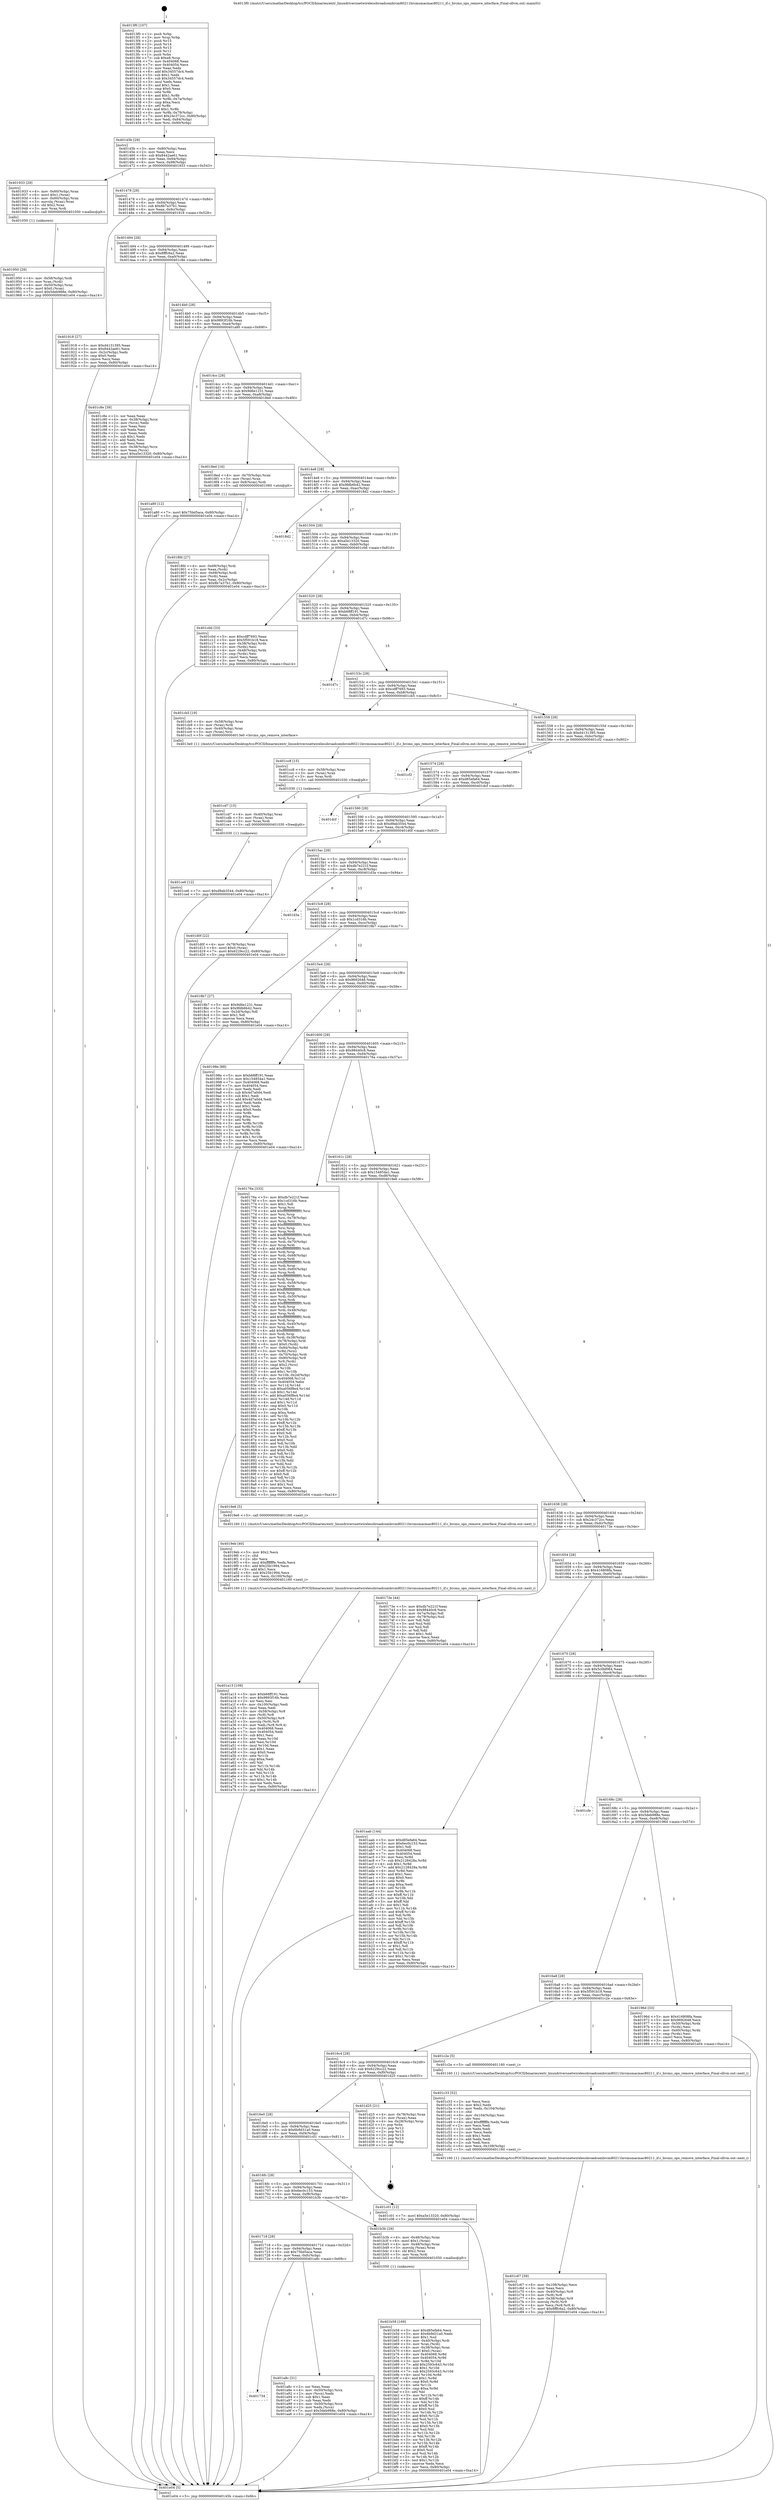 digraph "0x4013f0" {
  label = "0x4013f0 (/mnt/c/Users/mathe/Desktop/tcc/POCII/binaries/extr_linuxdriversnetwirelessbroadcombrcm80211brcmsmacmac80211_if.c_brcms_ops_remove_interface_Final-ollvm.out::main(0))"
  labelloc = "t"
  node[shape=record]

  Entry [label="",width=0.3,height=0.3,shape=circle,fillcolor=black,style=filled]
  "0x40145b" [label="{
     0x40145b [29]\l
     | [instrs]\l
     &nbsp;&nbsp;0x40145b \<+3\>: mov -0x80(%rbp),%eax\l
     &nbsp;&nbsp;0x40145e \<+2\>: mov %eax,%ecx\l
     &nbsp;&nbsp;0x401460 \<+6\>: sub $0x8442ae61,%ecx\l
     &nbsp;&nbsp;0x401466 \<+6\>: mov %eax,-0x94(%rbp)\l
     &nbsp;&nbsp;0x40146c \<+6\>: mov %ecx,-0x98(%rbp)\l
     &nbsp;&nbsp;0x401472 \<+6\>: je 0000000000401933 \<main+0x543\>\l
  }"]
  "0x401933" [label="{
     0x401933 [29]\l
     | [instrs]\l
     &nbsp;&nbsp;0x401933 \<+4\>: mov -0x60(%rbp),%rax\l
     &nbsp;&nbsp;0x401937 \<+6\>: movl $0x1,(%rax)\l
     &nbsp;&nbsp;0x40193d \<+4\>: mov -0x60(%rbp),%rax\l
     &nbsp;&nbsp;0x401941 \<+3\>: movslq (%rax),%rax\l
     &nbsp;&nbsp;0x401944 \<+4\>: shl $0x2,%rax\l
     &nbsp;&nbsp;0x401948 \<+3\>: mov %rax,%rdi\l
     &nbsp;&nbsp;0x40194b \<+5\>: call 0000000000401050 \<malloc@plt\>\l
     | [calls]\l
     &nbsp;&nbsp;0x401050 \{1\} (unknown)\l
  }"]
  "0x401478" [label="{
     0x401478 [28]\l
     | [instrs]\l
     &nbsp;&nbsp;0x401478 \<+5\>: jmp 000000000040147d \<main+0x8d\>\l
     &nbsp;&nbsp;0x40147d \<+6\>: mov -0x94(%rbp),%eax\l
     &nbsp;&nbsp;0x401483 \<+5\>: sub $0x8b7a37b1,%eax\l
     &nbsp;&nbsp;0x401488 \<+6\>: mov %eax,-0x9c(%rbp)\l
     &nbsp;&nbsp;0x40148e \<+6\>: je 0000000000401918 \<main+0x528\>\l
  }"]
  Exit [label="",width=0.3,height=0.3,shape=circle,fillcolor=black,style=filled,peripheries=2]
  "0x401918" [label="{
     0x401918 [27]\l
     | [instrs]\l
     &nbsp;&nbsp;0x401918 \<+5\>: mov $0xd4131395,%eax\l
     &nbsp;&nbsp;0x40191d \<+5\>: mov $0x8442ae61,%ecx\l
     &nbsp;&nbsp;0x401922 \<+3\>: mov -0x2c(%rbp),%edx\l
     &nbsp;&nbsp;0x401925 \<+3\>: cmp $0x0,%edx\l
     &nbsp;&nbsp;0x401928 \<+3\>: cmove %ecx,%eax\l
     &nbsp;&nbsp;0x40192b \<+3\>: mov %eax,-0x80(%rbp)\l
     &nbsp;&nbsp;0x40192e \<+5\>: jmp 0000000000401e04 \<main+0xa14\>\l
  }"]
  "0x401494" [label="{
     0x401494 [28]\l
     | [instrs]\l
     &nbsp;&nbsp;0x401494 \<+5\>: jmp 0000000000401499 \<main+0xa9\>\l
     &nbsp;&nbsp;0x401499 \<+6\>: mov -0x94(%rbp),%eax\l
     &nbsp;&nbsp;0x40149f \<+5\>: sub $0x8fffc6a2,%eax\l
     &nbsp;&nbsp;0x4014a4 \<+6\>: mov %eax,-0xa0(%rbp)\l
     &nbsp;&nbsp;0x4014aa \<+6\>: je 0000000000401c8e \<main+0x89e\>\l
  }"]
  "0x401ce6" [label="{
     0x401ce6 [12]\l
     | [instrs]\l
     &nbsp;&nbsp;0x401ce6 \<+7\>: movl $0xd9ab3544,-0x80(%rbp)\l
     &nbsp;&nbsp;0x401ced \<+5\>: jmp 0000000000401e04 \<main+0xa14\>\l
  }"]
  "0x401c8e" [label="{
     0x401c8e [39]\l
     | [instrs]\l
     &nbsp;&nbsp;0x401c8e \<+2\>: xor %eax,%eax\l
     &nbsp;&nbsp;0x401c90 \<+4\>: mov -0x38(%rbp),%rcx\l
     &nbsp;&nbsp;0x401c94 \<+2\>: mov (%rcx),%edx\l
     &nbsp;&nbsp;0x401c96 \<+2\>: mov %eax,%esi\l
     &nbsp;&nbsp;0x401c98 \<+2\>: sub %edx,%esi\l
     &nbsp;&nbsp;0x401c9a \<+2\>: mov %eax,%edx\l
     &nbsp;&nbsp;0x401c9c \<+3\>: sub $0x1,%edx\l
     &nbsp;&nbsp;0x401c9f \<+2\>: add %edx,%esi\l
     &nbsp;&nbsp;0x401ca1 \<+2\>: sub %esi,%eax\l
     &nbsp;&nbsp;0x401ca3 \<+4\>: mov -0x38(%rbp),%rcx\l
     &nbsp;&nbsp;0x401ca7 \<+2\>: mov %eax,(%rcx)\l
     &nbsp;&nbsp;0x401ca9 \<+7\>: movl $0xa5e13320,-0x80(%rbp)\l
     &nbsp;&nbsp;0x401cb0 \<+5\>: jmp 0000000000401e04 \<main+0xa14\>\l
  }"]
  "0x4014b0" [label="{
     0x4014b0 [28]\l
     | [instrs]\l
     &nbsp;&nbsp;0x4014b0 \<+5\>: jmp 00000000004014b5 \<main+0xc5\>\l
     &nbsp;&nbsp;0x4014b5 \<+6\>: mov -0x94(%rbp),%eax\l
     &nbsp;&nbsp;0x4014bb \<+5\>: sub $0x9893f16b,%eax\l
     &nbsp;&nbsp;0x4014c0 \<+6\>: mov %eax,-0xa4(%rbp)\l
     &nbsp;&nbsp;0x4014c6 \<+6\>: je 0000000000401a80 \<main+0x690\>\l
  }"]
  "0x401cd7" [label="{
     0x401cd7 [15]\l
     | [instrs]\l
     &nbsp;&nbsp;0x401cd7 \<+4\>: mov -0x40(%rbp),%rax\l
     &nbsp;&nbsp;0x401cdb \<+3\>: mov (%rax),%rax\l
     &nbsp;&nbsp;0x401cde \<+3\>: mov %rax,%rdi\l
     &nbsp;&nbsp;0x401ce1 \<+5\>: call 0000000000401030 \<free@plt\>\l
     | [calls]\l
     &nbsp;&nbsp;0x401030 \{1\} (unknown)\l
  }"]
  "0x401a80" [label="{
     0x401a80 [12]\l
     | [instrs]\l
     &nbsp;&nbsp;0x401a80 \<+7\>: movl $0x75bd5aca,-0x80(%rbp)\l
     &nbsp;&nbsp;0x401a87 \<+5\>: jmp 0000000000401e04 \<main+0xa14\>\l
  }"]
  "0x4014cc" [label="{
     0x4014cc [28]\l
     | [instrs]\l
     &nbsp;&nbsp;0x4014cc \<+5\>: jmp 00000000004014d1 \<main+0xe1\>\l
     &nbsp;&nbsp;0x4014d1 \<+6\>: mov -0x94(%rbp),%eax\l
     &nbsp;&nbsp;0x4014d7 \<+5\>: sub $0x9d6e1231,%eax\l
     &nbsp;&nbsp;0x4014dc \<+6\>: mov %eax,-0xa8(%rbp)\l
     &nbsp;&nbsp;0x4014e2 \<+6\>: je 00000000004018ed \<main+0x4fd\>\l
  }"]
  "0x401cc8" [label="{
     0x401cc8 [15]\l
     | [instrs]\l
     &nbsp;&nbsp;0x401cc8 \<+4\>: mov -0x58(%rbp),%rax\l
     &nbsp;&nbsp;0x401ccc \<+3\>: mov (%rax),%rax\l
     &nbsp;&nbsp;0x401ccf \<+3\>: mov %rax,%rdi\l
     &nbsp;&nbsp;0x401cd2 \<+5\>: call 0000000000401030 \<free@plt\>\l
     | [calls]\l
     &nbsp;&nbsp;0x401030 \{1\} (unknown)\l
  }"]
  "0x4018ed" [label="{
     0x4018ed [16]\l
     | [instrs]\l
     &nbsp;&nbsp;0x4018ed \<+4\>: mov -0x70(%rbp),%rax\l
     &nbsp;&nbsp;0x4018f1 \<+3\>: mov (%rax),%rax\l
     &nbsp;&nbsp;0x4018f4 \<+4\>: mov 0x8(%rax),%rdi\l
     &nbsp;&nbsp;0x4018f8 \<+5\>: call 0000000000401060 \<atoi@plt\>\l
     | [calls]\l
     &nbsp;&nbsp;0x401060 \{1\} (unknown)\l
  }"]
  "0x4014e8" [label="{
     0x4014e8 [28]\l
     | [instrs]\l
     &nbsp;&nbsp;0x4014e8 \<+5\>: jmp 00000000004014ed \<main+0xfd\>\l
     &nbsp;&nbsp;0x4014ed \<+6\>: mov -0x94(%rbp),%eax\l
     &nbsp;&nbsp;0x4014f3 \<+5\>: sub $0x9fdb6b42,%eax\l
     &nbsp;&nbsp;0x4014f8 \<+6\>: mov %eax,-0xac(%rbp)\l
     &nbsp;&nbsp;0x4014fe \<+6\>: je 00000000004018d2 \<main+0x4e2\>\l
  }"]
  "0x401c67" [label="{
     0x401c67 [39]\l
     | [instrs]\l
     &nbsp;&nbsp;0x401c67 \<+6\>: mov -0x108(%rbp),%ecx\l
     &nbsp;&nbsp;0x401c6d \<+3\>: imul %eax,%ecx\l
     &nbsp;&nbsp;0x401c70 \<+4\>: mov -0x40(%rbp),%r8\l
     &nbsp;&nbsp;0x401c74 \<+3\>: mov (%r8),%r8\l
     &nbsp;&nbsp;0x401c77 \<+4\>: mov -0x38(%rbp),%r9\l
     &nbsp;&nbsp;0x401c7b \<+3\>: movslq (%r9),%r9\l
     &nbsp;&nbsp;0x401c7e \<+4\>: mov %ecx,(%r8,%r9,4)\l
     &nbsp;&nbsp;0x401c82 \<+7\>: movl $0x8fffc6a2,-0x80(%rbp)\l
     &nbsp;&nbsp;0x401c89 \<+5\>: jmp 0000000000401e04 \<main+0xa14\>\l
  }"]
  "0x4018d2" [label="{
     0x4018d2\l
  }", style=dashed]
  "0x401504" [label="{
     0x401504 [28]\l
     | [instrs]\l
     &nbsp;&nbsp;0x401504 \<+5\>: jmp 0000000000401509 \<main+0x119\>\l
     &nbsp;&nbsp;0x401509 \<+6\>: mov -0x94(%rbp),%eax\l
     &nbsp;&nbsp;0x40150f \<+5\>: sub $0xa5e13320,%eax\l
     &nbsp;&nbsp;0x401514 \<+6\>: mov %eax,-0xb0(%rbp)\l
     &nbsp;&nbsp;0x40151a \<+6\>: je 0000000000401c0d \<main+0x81d\>\l
  }"]
  "0x401c33" [label="{
     0x401c33 [52]\l
     | [instrs]\l
     &nbsp;&nbsp;0x401c33 \<+2\>: xor %ecx,%ecx\l
     &nbsp;&nbsp;0x401c35 \<+5\>: mov $0x2,%edx\l
     &nbsp;&nbsp;0x401c3a \<+6\>: mov %edx,-0x104(%rbp)\l
     &nbsp;&nbsp;0x401c40 \<+1\>: cltd\l
     &nbsp;&nbsp;0x401c41 \<+6\>: mov -0x104(%rbp),%esi\l
     &nbsp;&nbsp;0x401c47 \<+2\>: idiv %esi\l
     &nbsp;&nbsp;0x401c49 \<+6\>: imul $0xfffffffe,%edx,%edx\l
     &nbsp;&nbsp;0x401c4f \<+2\>: mov %ecx,%edi\l
     &nbsp;&nbsp;0x401c51 \<+2\>: sub %edx,%edi\l
     &nbsp;&nbsp;0x401c53 \<+2\>: mov %ecx,%edx\l
     &nbsp;&nbsp;0x401c55 \<+3\>: sub $0x1,%edx\l
     &nbsp;&nbsp;0x401c58 \<+2\>: add %edx,%edi\l
     &nbsp;&nbsp;0x401c5a \<+2\>: sub %edi,%ecx\l
     &nbsp;&nbsp;0x401c5c \<+6\>: mov %ecx,-0x108(%rbp)\l
     &nbsp;&nbsp;0x401c62 \<+5\>: call 0000000000401160 \<next_i\>\l
     | [calls]\l
     &nbsp;&nbsp;0x401160 \{1\} (/mnt/c/Users/mathe/Desktop/tcc/POCII/binaries/extr_linuxdriversnetwirelessbroadcombrcm80211brcmsmacmac80211_if.c_brcms_ops_remove_interface_Final-ollvm.out::next_i)\l
  }"]
  "0x401c0d" [label="{
     0x401c0d [33]\l
     | [instrs]\l
     &nbsp;&nbsp;0x401c0d \<+5\>: mov $0xcdff7693,%eax\l
     &nbsp;&nbsp;0x401c12 \<+5\>: mov $0x5f591b18,%ecx\l
     &nbsp;&nbsp;0x401c17 \<+4\>: mov -0x38(%rbp),%rdx\l
     &nbsp;&nbsp;0x401c1b \<+2\>: mov (%rdx),%esi\l
     &nbsp;&nbsp;0x401c1d \<+4\>: mov -0x48(%rbp),%rdx\l
     &nbsp;&nbsp;0x401c21 \<+2\>: cmp (%rdx),%esi\l
     &nbsp;&nbsp;0x401c23 \<+3\>: cmovl %ecx,%eax\l
     &nbsp;&nbsp;0x401c26 \<+3\>: mov %eax,-0x80(%rbp)\l
     &nbsp;&nbsp;0x401c29 \<+5\>: jmp 0000000000401e04 \<main+0xa14\>\l
  }"]
  "0x401520" [label="{
     0x401520 [28]\l
     | [instrs]\l
     &nbsp;&nbsp;0x401520 \<+5\>: jmp 0000000000401525 \<main+0x135\>\l
     &nbsp;&nbsp;0x401525 \<+6\>: mov -0x94(%rbp),%eax\l
     &nbsp;&nbsp;0x40152b \<+5\>: sub $0xb68ff191,%eax\l
     &nbsp;&nbsp;0x401530 \<+6\>: mov %eax,-0xb4(%rbp)\l
     &nbsp;&nbsp;0x401536 \<+6\>: je 0000000000401d7c \<main+0x98c\>\l
  }"]
  "0x401b58" [label="{
     0x401b58 [169]\l
     | [instrs]\l
     &nbsp;&nbsp;0x401b58 \<+5\>: mov $0xd85efa64,%ecx\l
     &nbsp;&nbsp;0x401b5d \<+5\>: mov $0x6b9d31a0,%edx\l
     &nbsp;&nbsp;0x401b62 \<+3\>: mov $0x1,%sil\l
     &nbsp;&nbsp;0x401b65 \<+4\>: mov -0x40(%rbp),%rdi\l
     &nbsp;&nbsp;0x401b69 \<+3\>: mov %rax,(%rdi)\l
     &nbsp;&nbsp;0x401b6c \<+4\>: mov -0x38(%rbp),%rax\l
     &nbsp;&nbsp;0x401b70 \<+6\>: movl $0x0,(%rax)\l
     &nbsp;&nbsp;0x401b76 \<+8\>: mov 0x404068,%r8d\l
     &nbsp;&nbsp;0x401b7e \<+8\>: mov 0x404054,%r9d\l
     &nbsp;&nbsp;0x401b86 \<+3\>: mov %r8d,%r10d\l
     &nbsp;&nbsp;0x401b89 \<+7\>: add $0x2593c643,%r10d\l
     &nbsp;&nbsp;0x401b90 \<+4\>: sub $0x1,%r10d\l
     &nbsp;&nbsp;0x401b94 \<+7\>: sub $0x2593c643,%r10d\l
     &nbsp;&nbsp;0x401b9b \<+4\>: imul %r10d,%r8d\l
     &nbsp;&nbsp;0x401b9f \<+4\>: and $0x1,%r8d\l
     &nbsp;&nbsp;0x401ba3 \<+4\>: cmp $0x0,%r8d\l
     &nbsp;&nbsp;0x401ba7 \<+4\>: sete %r11b\l
     &nbsp;&nbsp;0x401bab \<+4\>: cmp $0xa,%r9d\l
     &nbsp;&nbsp;0x401baf \<+3\>: setl %bl\l
     &nbsp;&nbsp;0x401bb2 \<+3\>: mov %r11b,%r14b\l
     &nbsp;&nbsp;0x401bb5 \<+4\>: xor $0xff,%r14b\l
     &nbsp;&nbsp;0x401bb9 \<+3\>: mov %bl,%r15b\l
     &nbsp;&nbsp;0x401bbc \<+4\>: xor $0xff,%r15b\l
     &nbsp;&nbsp;0x401bc0 \<+4\>: xor $0x0,%sil\l
     &nbsp;&nbsp;0x401bc4 \<+3\>: mov %r14b,%r12b\l
     &nbsp;&nbsp;0x401bc7 \<+4\>: and $0x0,%r12b\l
     &nbsp;&nbsp;0x401bcb \<+3\>: and %sil,%r11b\l
     &nbsp;&nbsp;0x401bce \<+3\>: mov %r15b,%r13b\l
     &nbsp;&nbsp;0x401bd1 \<+4\>: and $0x0,%r13b\l
     &nbsp;&nbsp;0x401bd5 \<+3\>: and %sil,%bl\l
     &nbsp;&nbsp;0x401bd8 \<+3\>: or %r11b,%r12b\l
     &nbsp;&nbsp;0x401bdb \<+3\>: or %bl,%r13b\l
     &nbsp;&nbsp;0x401bde \<+3\>: xor %r13b,%r12b\l
     &nbsp;&nbsp;0x401be1 \<+3\>: or %r15b,%r14b\l
     &nbsp;&nbsp;0x401be4 \<+4\>: xor $0xff,%r14b\l
     &nbsp;&nbsp;0x401be8 \<+4\>: or $0x0,%sil\l
     &nbsp;&nbsp;0x401bec \<+3\>: and %sil,%r14b\l
     &nbsp;&nbsp;0x401bef \<+3\>: or %r14b,%r12b\l
     &nbsp;&nbsp;0x401bf2 \<+4\>: test $0x1,%r12b\l
     &nbsp;&nbsp;0x401bf6 \<+3\>: cmovne %edx,%ecx\l
     &nbsp;&nbsp;0x401bf9 \<+3\>: mov %ecx,-0x80(%rbp)\l
     &nbsp;&nbsp;0x401bfc \<+5\>: jmp 0000000000401e04 \<main+0xa14\>\l
  }"]
  "0x401d7c" [label="{
     0x401d7c\l
  }", style=dashed]
  "0x40153c" [label="{
     0x40153c [28]\l
     | [instrs]\l
     &nbsp;&nbsp;0x40153c \<+5\>: jmp 0000000000401541 \<main+0x151\>\l
     &nbsp;&nbsp;0x401541 \<+6\>: mov -0x94(%rbp),%eax\l
     &nbsp;&nbsp;0x401547 \<+5\>: sub $0xcdff7693,%eax\l
     &nbsp;&nbsp;0x40154c \<+6\>: mov %eax,-0xb8(%rbp)\l
     &nbsp;&nbsp;0x401552 \<+6\>: je 0000000000401cb5 \<main+0x8c5\>\l
  }"]
  "0x401734" [label="{
     0x401734\l
  }", style=dashed]
  "0x401cb5" [label="{
     0x401cb5 [19]\l
     | [instrs]\l
     &nbsp;&nbsp;0x401cb5 \<+4\>: mov -0x58(%rbp),%rax\l
     &nbsp;&nbsp;0x401cb9 \<+3\>: mov (%rax),%rdi\l
     &nbsp;&nbsp;0x401cbc \<+4\>: mov -0x40(%rbp),%rax\l
     &nbsp;&nbsp;0x401cc0 \<+3\>: mov (%rax),%rsi\l
     &nbsp;&nbsp;0x401cc3 \<+5\>: call 00000000004013e0 \<brcms_ops_remove_interface\>\l
     | [calls]\l
     &nbsp;&nbsp;0x4013e0 \{1\} (/mnt/c/Users/mathe/Desktop/tcc/POCII/binaries/extr_linuxdriversnetwirelessbroadcombrcm80211brcmsmacmac80211_if.c_brcms_ops_remove_interface_Final-ollvm.out::brcms_ops_remove_interface)\l
  }"]
  "0x401558" [label="{
     0x401558 [28]\l
     | [instrs]\l
     &nbsp;&nbsp;0x401558 \<+5\>: jmp 000000000040155d \<main+0x16d\>\l
     &nbsp;&nbsp;0x40155d \<+6\>: mov -0x94(%rbp),%eax\l
     &nbsp;&nbsp;0x401563 \<+5\>: sub $0xd4131395,%eax\l
     &nbsp;&nbsp;0x401568 \<+6\>: mov %eax,-0xbc(%rbp)\l
     &nbsp;&nbsp;0x40156e \<+6\>: je 0000000000401cf2 \<main+0x902\>\l
  }"]
  "0x401a8c" [label="{
     0x401a8c [31]\l
     | [instrs]\l
     &nbsp;&nbsp;0x401a8c \<+2\>: xor %eax,%eax\l
     &nbsp;&nbsp;0x401a8e \<+4\>: mov -0x50(%rbp),%rcx\l
     &nbsp;&nbsp;0x401a92 \<+2\>: mov (%rcx),%edx\l
     &nbsp;&nbsp;0x401a94 \<+3\>: sub $0x1,%eax\l
     &nbsp;&nbsp;0x401a97 \<+2\>: sub %eax,%edx\l
     &nbsp;&nbsp;0x401a99 \<+4\>: mov -0x50(%rbp),%rcx\l
     &nbsp;&nbsp;0x401a9d \<+2\>: mov %edx,(%rcx)\l
     &nbsp;&nbsp;0x401a9f \<+7\>: movl $0x5deb988e,-0x80(%rbp)\l
     &nbsp;&nbsp;0x401aa6 \<+5\>: jmp 0000000000401e04 \<main+0xa14\>\l
  }"]
  "0x401cf2" [label="{
     0x401cf2\l
  }", style=dashed]
  "0x401574" [label="{
     0x401574 [28]\l
     | [instrs]\l
     &nbsp;&nbsp;0x401574 \<+5\>: jmp 0000000000401579 \<main+0x189\>\l
     &nbsp;&nbsp;0x401579 \<+6\>: mov -0x94(%rbp),%eax\l
     &nbsp;&nbsp;0x40157f \<+5\>: sub $0xd85efa64,%eax\l
     &nbsp;&nbsp;0x401584 \<+6\>: mov %eax,-0xc0(%rbp)\l
     &nbsp;&nbsp;0x40158a \<+6\>: je 0000000000401dcf \<main+0x9df\>\l
  }"]
  "0x401718" [label="{
     0x401718 [28]\l
     | [instrs]\l
     &nbsp;&nbsp;0x401718 \<+5\>: jmp 000000000040171d \<main+0x32d\>\l
     &nbsp;&nbsp;0x40171d \<+6\>: mov -0x94(%rbp),%eax\l
     &nbsp;&nbsp;0x401723 \<+5\>: sub $0x75bd5aca,%eax\l
     &nbsp;&nbsp;0x401728 \<+6\>: mov %eax,-0xfc(%rbp)\l
     &nbsp;&nbsp;0x40172e \<+6\>: je 0000000000401a8c \<main+0x69c\>\l
  }"]
  "0x401dcf" [label="{
     0x401dcf\l
  }", style=dashed]
  "0x401590" [label="{
     0x401590 [28]\l
     | [instrs]\l
     &nbsp;&nbsp;0x401590 \<+5\>: jmp 0000000000401595 \<main+0x1a5\>\l
     &nbsp;&nbsp;0x401595 \<+6\>: mov -0x94(%rbp),%eax\l
     &nbsp;&nbsp;0x40159b \<+5\>: sub $0xd9ab3544,%eax\l
     &nbsp;&nbsp;0x4015a0 \<+6\>: mov %eax,-0xc4(%rbp)\l
     &nbsp;&nbsp;0x4015a6 \<+6\>: je 0000000000401d0f \<main+0x91f\>\l
  }"]
  "0x401b3b" [label="{
     0x401b3b [29]\l
     | [instrs]\l
     &nbsp;&nbsp;0x401b3b \<+4\>: mov -0x48(%rbp),%rax\l
     &nbsp;&nbsp;0x401b3f \<+6\>: movl $0x1,(%rax)\l
     &nbsp;&nbsp;0x401b45 \<+4\>: mov -0x48(%rbp),%rax\l
     &nbsp;&nbsp;0x401b49 \<+3\>: movslq (%rax),%rax\l
     &nbsp;&nbsp;0x401b4c \<+4\>: shl $0x2,%rax\l
     &nbsp;&nbsp;0x401b50 \<+3\>: mov %rax,%rdi\l
     &nbsp;&nbsp;0x401b53 \<+5\>: call 0000000000401050 \<malloc@plt\>\l
     | [calls]\l
     &nbsp;&nbsp;0x401050 \{1\} (unknown)\l
  }"]
  "0x401d0f" [label="{
     0x401d0f [22]\l
     | [instrs]\l
     &nbsp;&nbsp;0x401d0f \<+4\>: mov -0x78(%rbp),%rax\l
     &nbsp;&nbsp;0x401d13 \<+6\>: movl $0x0,(%rax)\l
     &nbsp;&nbsp;0x401d19 \<+7\>: movl $0x6229cc22,-0x80(%rbp)\l
     &nbsp;&nbsp;0x401d20 \<+5\>: jmp 0000000000401e04 \<main+0xa14\>\l
  }"]
  "0x4015ac" [label="{
     0x4015ac [28]\l
     | [instrs]\l
     &nbsp;&nbsp;0x4015ac \<+5\>: jmp 00000000004015b1 \<main+0x1c1\>\l
     &nbsp;&nbsp;0x4015b1 \<+6\>: mov -0x94(%rbp),%eax\l
     &nbsp;&nbsp;0x4015b7 \<+5\>: sub $0xdb7e221f,%eax\l
     &nbsp;&nbsp;0x4015bc \<+6\>: mov %eax,-0xc8(%rbp)\l
     &nbsp;&nbsp;0x4015c2 \<+6\>: je 0000000000401d3a \<main+0x94a\>\l
  }"]
  "0x4016fc" [label="{
     0x4016fc [28]\l
     | [instrs]\l
     &nbsp;&nbsp;0x4016fc \<+5\>: jmp 0000000000401701 \<main+0x311\>\l
     &nbsp;&nbsp;0x401701 \<+6\>: mov -0x94(%rbp),%eax\l
     &nbsp;&nbsp;0x401707 \<+5\>: sub $0x6ec0c153,%eax\l
     &nbsp;&nbsp;0x40170c \<+6\>: mov %eax,-0xf8(%rbp)\l
     &nbsp;&nbsp;0x401712 \<+6\>: je 0000000000401b3b \<main+0x74b\>\l
  }"]
  "0x401d3a" [label="{
     0x401d3a\l
  }", style=dashed]
  "0x4015c8" [label="{
     0x4015c8 [28]\l
     | [instrs]\l
     &nbsp;&nbsp;0x4015c8 \<+5\>: jmp 00000000004015cd \<main+0x1dd\>\l
     &nbsp;&nbsp;0x4015cd \<+6\>: mov -0x94(%rbp),%eax\l
     &nbsp;&nbsp;0x4015d3 \<+5\>: sub $0x1cd316b,%eax\l
     &nbsp;&nbsp;0x4015d8 \<+6\>: mov %eax,-0xcc(%rbp)\l
     &nbsp;&nbsp;0x4015de \<+6\>: je 00000000004018b7 \<main+0x4c7\>\l
  }"]
  "0x401c01" [label="{
     0x401c01 [12]\l
     | [instrs]\l
     &nbsp;&nbsp;0x401c01 \<+7\>: movl $0xa5e13320,-0x80(%rbp)\l
     &nbsp;&nbsp;0x401c08 \<+5\>: jmp 0000000000401e04 \<main+0xa14\>\l
  }"]
  "0x4018b7" [label="{
     0x4018b7 [27]\l
     | [instrs]\l
     &nbsp;&nbsp;0x4018b7 \<+5\>: mov $0x9d6e1231,%eax\l
     &nbsp;&nbsp;0x4018bc \<+5\>: mov $0x9fdb6b42,%ecx\l
     &nbsp;&nbsp;0x4018c1 \<+3\>: mov -0x2d(%rbp),%dl\l
     &nbsp;&nbsp;0x4018c4 \<+3\>: test $0x1,%dl\l
     &nbsp;&nbsp;0x4018c7 \<+3\>: cmovne %ecx,%eax\l
     &nbsp;&nbsp;0x4018ca \<+3\>: mov %eax,-0x80(%rbp)\l
     &nbsp;&nbsp;0x4018cd \<+5\>: jmp 0000000000401e04 \<main+0xa14\>\l
  }"]
  "0x4015e4" [label="{
     0x4015e4 [28]\l
     | [instrs]\l
     &nbsp;&nbsp;0x4015e4 \<+5\>: jmp 00000000004015e9 \<main+0x1f9\>\l
     &nbsp;&nbsp;0x4015e9 \<+6\>: mov -0x94(%rbp),%eax\l
     &nbsp;&nbsp;0x4015ef \<+5\>: sub $0x9692648,%eax\l
     &nbsp;&nbsp;0x4015f4 \<+6\>: mov %eax,-0xd0(%rbp)\l
     &nbsp;&nbsp;0x4015fa \<+6\>: je 000000000040198e \<main+0x59e\>\l
  }"]
  "0x4016e0" [label="{
     0x4016e0 [28]\l
     | [instrs]\l
     &nbsp;&nbsp;0x4016e0 \<+5\>: jmp 00000000004016e5 \<main+0x2f5\>\l
     &nbsp;&nbsp;0x4016e5 \<+6\>: mov -0x94(%rbp),%eax\l
     &nbsp;&nbsp;0x4016eb \<+5\>: sub $0x6b9d31a0,%eax\l
     &nbsp;&nbsp;0x4016f0 \<+6\>: mov %eax,-0xf4(%rbp)\l
     &nbsp;&nbsp;0x4016f6 \<+6\>: je 0000000000401c01 \<main+0x811\>\l
  }"]
  "0x40198e" [label="{
     0x40198e [88]\l
     | [instrs]\l
     &nbsp;&nbsp;0x40198e \<+5\>: mov $0xb68ff191,%eax\l
     &nbsp;&nbsp;0x401993 \<+5\>: mov $0x154854a1,%ecx\l
     &nbsp;&nbsp;0x401998 \<+7\>: mov 0x404068,%edx\l
     &nbsp;&nbsp;0x40199f \<+7\>: mov 0x404054,%esi\l
     &nbsp;&nbsp;0x4019a6 \<+2\>: mov %edx,%edi\l
     &nbsp;&nbsp;0x4019a8 \<+6\>: sub $0x4d7a0d4,%edi\l
     &nbsp;&nbsp;0x4019ae \<+3\>: sub $0x1,%edi\l
     &nbsp;&nbsp;0x4019b1 \<+6\>: add $0x4d7a0d4,%edi\l
     &nbsp;&nbsp;0x4019b7 \<+3\>: imul %edi,%edx\l
     &nbsp;&nbsp;0x4019ba \<+3\>: and $0x1,%edx\l
     &nbsp;&nbsp;0x4019bd \<+3\>: cmp $0x0,%edx\l
     &nbsp;&nbsp;0x4019c0 \<+4\>: sete %r8b\l
     &nbsp;&nbsp;0x4019c4 \<+3\>: cmp $0xa,%esi\l
     &nbsp;&nbsp;0x4019c7 \<+4\>: setl %r9b\l
     &nbsp;&nbsp;0x4019cb \<+3\>: mov %r8b,%r10b\l
     &nbsp;&nbsp;0x4019ce \<+3\>: and %r9b,%r10b\l
     &nbsp;&nbsp;0x4019d1 \<+3\>: xor %r9b,%r8b\l
     &nbsp;&nbsp;0x4019d4 \<+3\>: or %r8b,%r10b\l
     &nbsp;&nbsp;0x4019d7 \<+4\>: test $0x1,%r10b\l
     &nbsp;&nbsp;0x4019db \<+3\>: cmovne %ecx,%eax\l
     &nbsp;&nbsp;0x4019de \<+3\>: mov %eax,-0x80(%rbp)\l
     &nbsp;&nbsp;0x4019e1 \<+5\>: jmp 0000000000401e04 \<main+0xa14\>\l
  }"]
  "0x401600" [label="{
     0x401600 [28]\l
     | [instrs]\l
     &nbsp;&nbsp;0x401600 \<+5\>: jmp 0000000000401605 \<main+0x215\>\l
     &nbsp;&nbsp;0x401605 \<+6\>: mov -0x94(%rbp),%eax\l
     &nbsp;&nbsp;0x40160b \<+5\>: sub $0x98440c8,%eax\l
     &nbsp;&nbsp;0x401610 \<+6\>: mov %eax,-0xd4(%rbp)\l
     &nbsp;&nbsp;0x401616 \<+6\>: je 000000000040176a \<main+0x37a\>\l
  }"]
  "0x401d25" [label="{
     0x401d25 [21]\l
     | [instrs]\l
     &nbsp;&nbsp;0x401d25 \<+4\>: mov -0x78(%rbp),%rax\l
     &nbsp;&nbsp;0x401d29 \<+2\>: mov (%rax),%eax\l
     &nbsp;&nbsp;0x401d2b \<+4\>: lea -0x28(%rbp),%rsp\l
     &nbsp;&nbsp;0x401d2f \<+1\>: pop %rbx\l
     &nbsp;&nbsp;0x401d30 \<+2\>: pop %r12\l
     &nbsp;&nbsp;0x401d32 \<+2\>: pop %r13\l
     &nbsp;&nbsp;0x401d34 \<+2\>: pop %r14\l
     &nbsp;&nbsp;0x401d36 \<+2\>: pop %r15\l
     &nbsp;&nbsp;0x401d38 \<+1\>: pop %rbp\l
     &nbsp;&nbsp;0x401d39 \<+1\>: ret\l
  }"]
  "0x40176a" [label="{
     0x40176a [333]\l
     | [instrs]\l
     &nbsp;&nbsp;0x40176a \<+5\>: mov $0xdb7e221f,%eax\l
     &nbsp;&nbsp;0x40176f \<+5\>: mov $0x1cd316b,%ecx\l
     &nbsp;&nbsp;0x401774 \<+2\>: mov $0x1,%dl\l
     &nbsp;&nbsp;0x401776 \<+3\>: mov %rsp,%rsi\l
     &nbsp;&nbsp;0x401779 \<+4\>: add $0xfffffffffffffff0,%rsi\l
     &nbsp;&nbsp;0x40177d \<+3\>: mov %rsi,%rsp\l
     &nbsp;&nbsp;0x401780 \<+4\>: mov %rsi,-0x78(%rbp)\l
     &nbsp;&nbsp;0x401784 \<+3\>: mov %rsp,%rsi\l
     &nbsp;&nbsp;0x401787 \<+4\>: add $0xfffffffffffffff0,%rsi\l
     &nbsp;&nbsp;0x40178b \<+3\>: mov %rsi,%rsp\l
     &nbsp;&nbsp;0x40178e \<+3\>: mov %rsp,%rdi\l
     &nbsp;&nbsp;0x401791 \<+4\>: add $0xfffffffffffffff0,%rdi\l
     &nbsp;&nbsp;0x401795 \<+3\>: mov %rdi,%rsp\l
     &nbsp;&nbsp;0x401798 \<+4\>: mov %rdi,-0x70(%rbp)\l
     &nbsp;&nbsp;0x40179c \<+3\>: mov %rsp,%rdi\l
     &nbsp;&nbsp;0x40179f \<+4\>: add $0xfffffffffffffff0,%rdi\l
     &nbsp;&nbsp;0x4017a3 \<+3\>: mov %rdi,%rsp\l
     &nbsp;&nbsp;0x4017a6 \<+4\>: mov %rdi,-0x68(%rbp)\l
     &nbsp;&nbsp;0x4017aa \<+3\>: mov %rsp,%rdi\l
     &nbsp;&nbsp;0x4017ad \<+4\>: add $0xfffffffffffffff0,%rdi\l
     &nbsp;&nbsp;0x4017b1 \<+3\>: mov %rdi,%rsp\l
     &nbsp;&nbsp;0x4017b4 \<+4\>: mov %rdi,-0x60(%rbp)\l
     &nbsp;&nbsp;0x4017b8 \<+3\>: mov %rsp,%rdi\l
     &nbsp;&nbsp;0x4017bb \<+4\>: add $0xfffffffffffffff0,%rdi\l
     &nbsp;&nbsp;0x4017bf \<+3\>: mov %rdi,%rsp\l
     &nbsp;&nbsp;0x4017c2 \<+4\>: mov %rdi,-0x58(%rbp)\l
     &nbsp;&nbsp;0x4017c6 \<+3\>: mov %rsp,%rdi\l
     &nbsp;&nbsp;0x4017c9 \<+4\>: add $0xfffffffffffffff0,%rdi\l
     &nbsp;&nbsp;0x4017cd \<+3\>: mov %rdi,%rsp\l
     &nbsp;&nbsp;0x4017d0 \<+4\>: mov %rdi,-0x50(%rbp)\l
     &nbsp;&nbsp;0x4017d4 \<+3\>: mov %rsp,%rdi\l
     &nbsp;&nbsp;0x4017d7 \<+4\>: add $0xfffffffffffffff0,%rdi\l
     &nbsp;&nbsp;0x4017db \<+3\>: mov %rdi,%rsp\l
     &nbsp;&nbsp;0x4017de \<+4\>: mov %rdi,-0x48(%rbp)\l
     &nbsp;&nbsp;0x4017e2 \<+3\>: mov %rsp,%rdi\l
     &nbsp;&nbsp;0x4017e5 \<+4\>: add $0xfffffffffffffff0,%rdi\l
     &nbsp;&nbsp;0x4017e9 \<+3\>: mov %rdi,%rsp\l
     &nbsp;&nbsp;0x4017ec \<+4\>: mov %rdi,-0x40(%rbp)\l
     &nbsp;&nbsp;0x4017f0 \<+3\>: mov %rsp,%rdi\l
     &nbsp;&nbsp;0x4017f3 \<+4\>: add $0xfffffffffffffff0,%rdi\l
     &nbsp;&nbsp;0x4017f7 \<+3\>: mov %rdi,%rsp\l
     &nbsp;&nbsp;0x4017fa \<+4\>: mov %rdi,-0x38(%rbp)\l
     &nbsp;&nbsp;0x4017fe \<+4\>: mov -0x78(%rbp),%rdi\l
     &nbsp;&nbsp;0x401802 \<+6\>: movl $0x0,(%rdi)\l
     &nbsp;&nbsp;0x401808 \<+7\>: mov -0x84(%rbp),%r8d\l
     &nbsp;&nbsp;0x40180f \<+3\>: mov %r8d,(%rsi)\l
     &nbsp;&nbsp;0x401812 \<+4\>: mov -0x70(%rbp),%rdi\l
     &nbsp;&nbsp;0x401816 \<+7\>: mov -0x90(%rbp),%r9\l
     &nbsp;&nbsp;0x40181d \<+3\>: mov %r9,(%rdi)\l
     &nbsp;&nbsp;0x401820 \<+3\>: cmpl $0x2,(%rsi)\l
     &nbsp;&nbsp;0x401823 \<+4\>: setne %r10b\l
     &nbsp;&nbsp;0x401827 \<+4\>: and $0x1,%r10b\l
     &nbsp;&nbsp;0x40182b \<+4\>: mov %r10b,-0x2d(%rbp)\l
     &nbsp;&nbsp;0x40182f \<+8\>: mov 0x404068,%r11d\l
     &nbsp;&nbsp;0x401837 \<+7\>: mov 0x404054,%ebx\l
     &nbsp;&nbsp;0x40183e \<+3\>: mov %r11d,%r14d\l
     &nbsp;&nbsp;0x401841 \<+7\>: sub $0xa056f8e4,%r14d\l
     &nbsp;&nbsp;0x401848 \<+4\>: sub $0x1,%r14d\l
     &nbsp;&nbsp;0x40184c \<+7\>: add $0xa056f8e4,%r14d\l
     &nbsp;&nbsp;0x401853 \<+4\>: imul %r14d,%r11d\l
     &nbsp;&nbsp;0x401857 \<+4\>: and $0x1,%r11d\l
     &nbsp;&nbsp;0x40185b \<+4\>: cmp $0x0,%r11d\l
     &nbsp;&nbsp;0x40185f \<+4\>: sete %r10b\l
     &nbsp;&nbsp;0x401863 \<+3\>: cmp $0xa,%ebx\l
     &nbsp;&nbsp;0x401866 \<+4\>: setl %r15b\l
     &nbsp;&nbsp;0x40186a \<+3\>: mov %r10b,%r12b\l
     &nbsp;&nbsp;0x40186d \<+4\>: xor $0xff,%r12b\l
     &nbsp;&nbsp;0x401871 \<+3\>: mov %r15b,%r13b\l
     &nbsp;&nbsp;0x401874 \<+4\>: xor $0xff,%r13b\l
     &nbsp;&nbsp;0x401878 \<+3\>: xor $0x0,%dl\l
     &nbsp;&nbsp;0x40187b \<+3\>: mov %r12b,%sil\l
     &nbsp;&nbsp;0x40187e \<+4\>: and $0x0,%sil\l
     &nbsp;&nbsp;0x401882 \<+3\>: and %dl,%r10b\l
     &nbsp;&nbsp;0x401885 \<+3\>: mov %r13b,%dil\l
     &nbsp;&nbsp;0x401888 \<+4\>: and $0x0,%dil\l
     &nbsp;&nbsp;0x40188c \<+3\>: and %dl,%r15b\l
     &nbsp;&nbsp;0x40188f \<+3\>: or %r10b,%sil\l
     &nbsp;&nbsp;0x401892 \<+3\>: or %r15b,%dil\l
     &nbsp;&nbsp;0x401895 \<+3\>: xor %dil,%sil\l
     &nbsp;&nbsp;0x401898 \<+3\>: or %r13b,%r12b\l
     &nbsp;&nbsp;0x40189b \<+4\>: xor $0xff,%r12b\l
     &nbsp;&nbsp;0x40189f \<+3\>: or $0x0,%dl\l
     &nbsp;&nbsp;0x4018a2 \<+3\>: and %dl,%r12b\l
     &nbsp;&nbsp;0x4018a5 \<+3\>: or %r12b,%sil\l
     &nbsp;&nbsp;0x4018a8 \<+4\>: test $0x1,%sil\l
     &nbsp;&nbsp;0x4018ac \<+3\>: cmovne %ecx,%eax\l
     &nbsp;&nbsp;0x4018af \<+3\>: mov %eax,-0x80(%rbp)\l
     &nbsp;&nbsp;0x4018b2 \<+5\>: jmp 0000000000401e04 \<main+0xa14\>\l
  }"]
  "0x40161c" [label="{
     0x40161c [28]\l
     | [instrs]\l
     &nbsp;&nbsp;0x40161c \<+5\>: jmp 0000000000401621 \<main+0x231\>\l
     &nbsp;&nbsp;0x401621 \<+6\>: mov -0x94(%rbp),%eax\l
     &nbsp;&nbsp;0x401627 \<+5\>: sub $0x154854a1,%eax\l
     &nbsp;&nbsp;0x40162c \<+6\>: mov %eax,-0xd8(%rbp)\l
     &nbsp;&nbsp;0x401632 \<+6\>: je 00000000004019e6 \<main+0x5f6\>\l
  }"]
  "0x4016c4" [label="{
     0x4016c4 [28]\l
     | [instrs]\l
     &nbsp;&nbsp;0x4016c4 \<+5\>: jmp 00000000004016c9 \<main+0x2d9\>\l
     &nbsp;&nbsp;0x4016c9 \<+6\>: mov -0x94(%rbp),%eax\l
     &nbsp;&nbsp;0x4016cf \<+5\>: sub $0x6229cc22,%eax\l
     &nbsp;&nbsp;0x4016d4 \<+6\>: mov %eax,-0xf0(%rbp)\l
     &nbsp;&nbsp;0x4016da \<+6\>: je 0000000000401d25 \<main+0x935\>\l
  }"]
  "0x4019e6" [label="{
     0x4019e6 [5]\l
     | [instrs]\l
     &nbsp;&nbsp;0x4019e6 \<+5\>: call 0000000000401160 \<next_i\>\l
     | [calls]\l
     &nbsp;&nbsp;0x401160 \{1\} (/mnt/c/Users/mathe/Desktop/tcc/POCII/binaries/extr_linuxdriversnetwirelessbroadcombrcm80211brcmsmacmac80211_if.c_brcms_ops_remove_interface_Final-ollvm.out::next_i)\l
  }"]
  "0x401638" [label="{
     0x401638 [28]\l
     | [instrs]\l
     &nbsp;&nbsp;0x401638 \<+5\>: jmp 000000000040163d \<main+0x24d\>\l
     &nbsp;&nbsp;0x40163d \<+6\>: mov -0x94(%rbp),%eax\l
     &nbsp;&nbsp;0x401643 \<+5\>: sub $0x24c372cc,%eax\l
     &nbsp;&nbsp;0x401648 \<+6\>: mov %eax,-0xdc(%rbp)\l
     &nbsp;&nbsp;0x40164e \<+6\>: je 000000000040173e \<main+0x34e\>\l
  }"]
  "0x401c2e" [label="{
     0x401c2e [5]\l
     | [instrs]\l
     &nbsp;&nbsp;0x401c2e \<+5\>: call 0000000000401160 \<next_i\>\l
     | [calls]\l
     &nbsp;&nbsp;0x401160 \{1\} (/mnt/c/Users/mathe/Desktop/tcc/POCII/binaries/extr_linuxdriversnetwirelessbroadcombrcm80211brcmsmacmac80211_if.c_brcms_ops_remove_interface_Final-ollvm.out::next_i)\l
  }"]
  "0x40173e" [label="{
     0x40173e [44]\l
     | [instrs]\l
     &nbsp;&nbsp;0x40173e \<+5\>: mov $0xdb7e221f,%eax\l
     &nbsp;&nbsp;0x401743 \<+5\>: mov $0x98440c8,%ecx\l
     &nbsp;&nbsp;0x401748 \<+3\>: mov -0x7a(%rbp),%dl\l
     &nbsp;&nbsp;0x40174b \<+4\>: mov -0x79(%rbp),%sil\l
     &nbsp;&nbsp;0x40174f \<+3\>: mov %dl,%dil\l
     &nbsp;&nbsp;0x401752 \<+3\>: and %sil,%dil\l
     &nbsp;&nbsp;0x401755 \<+3\>: xor %sil,%dl\l
     &nbsp;&nbsp;0x401758 \<+3\>: or %dl,%dil\l
     &nbsp;&nbsp;0x40175b \<+4\>: test $0x1,%dil\l
     &nbsp;&nbsp;0x40175f \<+3\>: cmovne %ecx,%eax\l
     &nbsp;&nbsp;0x401762 \<+3\>: mov %eax,-0x80(%rbp)\l
     &nbsp;&nbsp;0x401765 \<+5\>: jmp 0000000000401e04 \<main+0xa14\>\l
  }"]
  "0x401654" [label="{
     0x401654 [28]\l
     | [instrs]\l
     &nbsp;&nbsp;0x401654 \<+5\>: jmp 0000000000401659 \<main+0x269\>\l
     &nbsp;&nbsp;0x401659 \<+6\>: mov -0x94(%rbp),%eax\l
     &nbsp;&nbsp;0x40165f \<+5\>: sub $0x416808fa,%eax\l
     &nbsp;&nbsp;0x401664 \<+6\>: mov %eax,-0xe0(%rbp)\l
     &nbsp;&nbsp;0x40166a \<+6\>: je 0000000000401aab \<main+0x6bb\>\l
  }"]
  "0x401e04" [label="{
     0x401e04 [5]\l
     | [instrs]\l
     &nbsp;&nbsp;0x401e04 \<+5\>: jmp 000000000040145b \<main+0x6b\>\l
  }"]
  "0x4013f0" [label="{
     0x4013f0 [107]\l
     | [instrs]\l
     &nbsp;&nbsp;0x4013f0 \<+1\>: push %rbp\l
     &nbsp;&nbsp;0x4013f1 \<+3\>: mov %rsp,%rbp\l
     &nbsp;&nbsp;0x4013f4 \<+2\>: push %r15\l
     &nbsp;&nbsp;0x4013f6 \<+2\>: push %r14\l
     &nbsp;&nbsp;0x4013f8 \<+2\>: push %r13\l
     &nbsp;&nbsp;0x4013fa \<+2\>: push %r12\l
     &nbsp;&nbsp;0x4013fc \<+1\>: push %rbx\l
     &nbsp;&nbsp;0x4013fd \<+7\>: sub $0xe8,%rsp\l
     &nbsp;&nbsp;0x401404 \<+7\>: mov 0x404068,%eax\l
     &nbsp;&nbsp;0x40140b \<+7\>: mov 0x404054,%ecx\l
     &nbsp;&nbsp;0x401412 \<+2\>: mov %eax,%edx\l
     &nbsp;&nbsp;0x401414 \<+6\>: add $0x34557dc4,%edx\l
     &nbsp;&nbsp;0x40141a \<+3\>: sub $0x1,%edx\l
     &nbsp;&nbsp;0x40141d \<+6\>: sub $0x34557dc4,%edx\l
     &nbsp;&nbsp;0x401423 \<+3\>: imul %edx,%eax\l
     &nbsp;&nbsp;0x401426 \<+3\>: and $0x1,%eax\l
     &nbsp;&nbsp;0x401429 \<+3\>: cmp $0x0,%eax\l
     &nbsp;&nbsp;0x40142c \<+4\>: sete %r8b\l
     &nbsp;&nbsp;0x401430 \<+4\>: and $0x1,%r8b\l
     &nbsp;&nbsp;0x401434 \<+4\>: mov %r8b,-0x7a(%rbp)\l
     &nbsp;&nbsp;0x401438 \<+3\>: cmp $0xa,%ecx\l
     &nbsp;&nbsp;0x40143b \<+4\>: setl %r8b\l
     &nbsp;&nbsp;0x40143f \<+4\>: and $0x1,%r8b\l
     &nbsp;&nbsp;0x401443 \<+4\>: mov %r8b,-0x79(%rbp)\l
     &nbsp;&nbsp;0x401447 \<+7\>: movl $0x24c372cc,-0x80(%rbp)\l
     &nbsp;&nbsp;0x40144e \<+6\>: mov %edi,-0x84(%rbp)\l
     &nbsp;&nbsp;0x401454 \<+7\>: mov %rsi,-0x90(%rbp)\l
  }"]
  "0x401a13" [label="{
     0x401a13 [109]\l
     | [instrs]\l
     &nbsp;&nbsp;0x401a13 \<+5\>: mov $0xb68ff191,%ecx\l
     &nbsp;&nbsp;0x401a18 \<+5\>: mov $0x9893f16b,%edx\l
     &nbsp;&nbsp;0x401a1d \<+2\>: xor %esi,%esi\l
     &nbsp;&nbsp;0x401a1f \<+6\>: mov -0x100(%rbp),%edi\l
     &nbsp;&nbsp;0x401a25 \<+3\>: imul %eax,%edi\l
     &nbsp;&nbsp;0x401a28 \<+4\>: mov -0x58(%rbp),%r8\l
     &nbsp;&nbsp;0x401a2c \<+3\>: mov (%r8),%r8\l
     &nbsp;&nbsp;0x401a2f \<+4\>: mov -0x50(%rbp),%r9\l
     &nbsp;&nbsp;0x401a33 \<+3\>: movslq (%r9),%r9\l
     &nbsp;&nbsp;0x401a36 \<+4\>: mov %edi,(%r8,%r9,4)\l
     &nbsp;&nbsp;0x401a3a \<+7\>: mov 0x404068,%eax\l
     &nbsp;&nbsp;0x401a41 \<+7\>: mov 0x404054,%edi\l
     &nbsp;&nbsp;0x401a48 \<+3\>: sub $0x1,%esi\l
     &nbsp;&nbsp;0x401a4b \<+3\>: mov %eax,%r10d\l
     &nbsp;&nbsp;0x401a4e \<+3\>: add %esi,%r10d\l
     &nbsp;&nbsp;0x401a51 \<+4\>: imul %r10d,%eax\l
     &nbsp;&nbsp;0x401a55 \<+3\>: and $0x1,%eax\l
     &nbsp;&nbsp;0x401a58 \<+3\>: cmp $0x0,%eax\l
     &nbsp;&nbsp;0x401a5b \<+4\>: sete %r11b\l
     &nbsp;&nbsp;0x401a5f \<+3\>: cmp $0xa,%edi\l
     &nbsp;&nbsp;0x401a62 \<+3\>: setl %bl\l
     &nbsp;&nbsp;0x401a65 \<+3\>: mov %r11b,%r14b\l
     &nbsp;&nbsp;0x401a68 \<+3\>: and %bl,%r14b\l
     &nbsp;&nbsp;0x401a6b \<+3\>: xor %bl,%r11b\l
     &nbsp;&nbsp;0x401a6e \<+3\>: or %r11b,%r14b\l
     &nbsp;&nbsp;0x401a71 \<+4\>: test $0x1,%r14b\l
     &nbsp;&nbsp;0x401a75 \<+3\>: cmovne %edx,%ecx\l
     &nbsp;&nbsp;0x401a78 \<+3\>: mov %ecx,-0x80(%rbp)\l
     &nbsp;&nbsp;0x401a7b \<+5\>: jmp 0000000000401e04 \<main+0xa14\>\l
  }"]
  "0x4018fd" [label="{
     0x4018fd [27]\l
     | [instrs]\l
     &nbsp;&nbsp;0x4018fd \<+4\>: mov -0x68(%rbp),%rdi\l
     &nbsp;&nbsp;0x401901 \<+2\>: mov %eax,(%rdi)\l
     &nbsp;&nbsp;0x401903 \<+4\>: mov -0x68(%rbp),%rdi\l
     &nbsp;&nbsp;0x401907 \<+2\>: mov (%rdi),%eax\l
     &nbsp;&nbsp;0x401909 \<+3\>: mov %eax,-0x2c(%rbp)\l
     &nbsp;&nbsp;0x40190c \<+7\>: movl $0x8b7a37b1,-0x80(%rbp)\l
     &nbsp;&nbsp;0x401913 \<+5\>: jmp 0000000000401e04 \<main+0xa14\>\l
  }"]
  "0x401950" [label="{
     0x401950 [29]\l
     | [instrs]\l
     &nbsp;&nbsp;0x401950 \<+4\>: mov -0x58(%rbp),%rdi\l
     &nbsp;&nbsp;0x401954 \<+3\>: mov %rax,(%rdi)\l
     &nbsp;&nbsp;0x401957 \<+4\>: mov -0x50(%rbp),%rax\l
     &nbsp;&nbsp;0x40195b \<+6\>: movl $0x0,(%rax)\l
     &nbsp;&nbsp;0x401961 \<+7\>: movl $0x5deb988e,-0x80(%rbp)\l
     &nbsp;&nbsp;0x401968 \<+5\>: jmp 0000000000401e04 \<main+0xa14\>\l
  }"]
  "0x4019eb" [label="{
     0x4019eb [40]\l
     | [instrs]\l
     &nbsp;&nbsp;0x4019eb \<+5\>: mov $0x2,%ecx\l
     &nbsp;&nbsp;0x4019f0 \<+1\>: cltd\l
     &nbsp;&nbsp;0x4019f1 \<+2\>: idiv %ecx\l
     &nbsp;&nbsp;0x4019f3 \<+6\>: imul $0xfffffffe,%edx,%ecx\l
     &nbsp;&nbsp;0x4019f9 \<+6\>: add $0x25b1994,%ecx\l
     &nbsp;&nbsp;0x4019ff \<+3\>: add $0x1,%ecx\l
     &nbsp;&nbsp;0x401a02 \<+6\>: sub $0x25b1994,%ecx\l
     &nbsp;&nbsp;0x401a08 \<+6\>: mov %ecx,-0x100(%rbp)\l
     &nbsp;&nbsp;0x401a0e \<+5\>: call 0000000000401160 \<next_i\>\l
     | [calls]\l
     &nbsp;&nbsp;0x401160 \{1\} (/mnt/c/Users/mathe/Desktop/tcc/POCII/binaries/extr_linuxdriversnetwirelessbroadcombrcm80211brcmsmacmac80211_if.c_brcms_ops_remove_interface_Final-ollvm.out::next_i)\l
  }"]
  "0x401aab" [label="{
     0x401aab [144]\l
     | [instrs]\l
     &nbsp;&nbsp;0x401aab \<+5\>: mov $0xd85efa64,%eax\l
     &nbsp;&nbsp;0x401ab0 \<+5\>: mov $0x6ec0c153,%ecx\l
     &nbsp;&nbsp;0x401ab5 \<+2\>: mov $0x1,%dl\l
     &nbsp;&nbsp;0x401ab7 \<+7\>: mov 0x404068,%esi\l
     &nbsp;&nbsp;0x401abe \<+7\>: mov 0x404054,%edi\l
     &nbsp;&nbsp;0x401ac5 \<+3\>: mov %esi,%r8d\l
     &nbsp;&nbsp;0x401ac8 \<+7\>: sub $0x2128428a,%r8d\l
     &nbsp;&nbsp;0x401acf \<+4\>: sub $0x1,%r8d\l
     &nbsp;&nbsp;0x401ad3 \<+7\>: add $0x2128428a,%r8d\l
     &nbsp;&nbsp;0x401ada \<+4\>: imul %r8d,%esi\l
     &nbsp;&nbsp;0x401ade \<+3\>: and $0x1,%esi\l
     &nbsp;&nbsp;0x401ae1 \<+3\>: cmp $0x0,%esi\l
     &nbsp;&nbsp;0x401ae4 \<+4\>: sete %r9b\l
     &nbsp;&nbsp;0x401ae8 \<+3\>: cmp $0xa,%edi\l
     &nbsp;&nbsp;0x401aeb \<+4\>: setl %r10b\l
     &nbsp;&nbsp;0x401aef \<+3\>: mov %r9b,%r11b\l
     &nbsp;&nbsp;0x401af2 \<+4\>: xor $0xff,%r11b\l
     &nbsp;&nbsp;0x401af6 \<+3\>: mov %r10b,%bl\l
     &nbsp;&nbsp;0x401af9 \<+3\>: xor $0xff,%bl\l
     &nbsp;&nbsp;0x401afc \<+3\>: xor $0x1,%dl\l
     &nbsp;&nbsp;0x401aff \<+3\>: mov %r11b,%r14b\l
     &nbsp;&nbsp;0x401b02 \<+4\>: and $0xff,%r14b\l
     &nbsp;&nbsp;0x401b06 \<+3\>: and %dl,%r9b\l
     &nbsp;&nbsp;0x401b09 \<+3\>: mov %bl,%r15b\l
     &nbsp;&nbsp;0x401b0c \<+4\>: and $0xff,%r15b\l
     &nbsp;&nbsp;0x401b10 \<+3\>: and %dl,%r10b\l
     &nbsp;&nbsp;0x401b13 \<+3\>: or %r9b,%r14b\l
     &nbsp;&nbsp;0x401b16 \<+3\>: or %r10b,%r15b\l
     &nbsp;&nbsp;0x401b19 \<+3\>: xor %r15b,%r14b\l
     &nbsp;&nbsp;0x401b1c \<+3\>: or %bl,%r11b\l
     &nbsp;&nbsp;0x401b1f \<+4\>: xor $0xff,%r11b\l
     &nbsp;&nbsp;0x401b23 \<+3\>: or $0x1,%dl\l
     &nbsp;&nbsp;0x401b26 \<+3\>: and %dl,%r11b\l
     &nbsp;&nbsp;0x401b29 \<+3\>: or %r11b,%r14b\l
     &nbsp;&nbsp;0x401b2c \<+4\>: test $0x1,%r14b\l
     &nbsp;&nbsp;0x401b30 \<+3\>: cmovne %ecx,%eax\l
     &nbsp;&nbsp;0x401b33 \<+3\>: mov %eax,-0x80(%rbp)\l
     &nbsp;&nbsp;0x401b36 \<+5\>: jmp 0000000000401e04 \<main+0xa14\>\l
  }"]
  "0x401670" [label="{
     0x401670 [28]\l
     | [instrs]\l
     &nbsp;&nbsp;0x401670 \<+5\>: jmp 0000000000401675 \<main+0x285\>\l
     &nbsp;&nbsp;0x401675 \<+6\>: mov -0x94(%rbp),%eax\l
     &nbsp;&nbsp;0x40167b \<+5\>: sub $0x5c0bf064,%eax\l
     &nbsp;&nbsp;0x401680 \<+6\>: mov %eax,-0xe4(%rbp)\l
     &nbsp;&nbsp;0x401686 \<+6\>: je 0000000000401cfe \<main+0x90e\>\l
  }"]
  "0x4016a8" [label="{
     0x4016a8 [28]\l
     | [instrs]\l
     &nbsp;&nbsp;0x4016a8 \<+5\>: jmp 00000000004016ad \<main+0x2bd\>\l
     &nbsp;&nbsp;0x4016ad \<+6\>: mov -0x94(%rbp),%eax\l
     &nbsp;&nbsp;0x4016b3 \<+5\>: sub $0x5f591b18,%eax\l
     &nbsp;&nbsp;0x4016b8 \<+6\>: mov %eax,-0xec(%rbp)\l
     &nbsp;&nbsp;0x4016be \<+6\>: je 0000000000401c2e \<main+0x83e\>\l
  }"]
  "0x401cfe" [label="{
     0x401cfe\l
  }", style=dashed]
  "0x40168c" [label="{
     0x40168c [28]\l
     | [instrs]\l
     &nbsp;&nbsp;0x40168c \<+5\>: jmp 0000000000401691 \<main+0x2a1\>\l
     &nbsp;&nbsp;0x401691 \<+6\>: mov -0x94(%rbp),%eax\l
     &nbsp;&nbsp;0x401697 \<+5\>: sub $0x5deb988e,%eax\l
     &nbsp;&nbsp;0x40169c \<+6\>: mov %eax,-0xe8(%rbp)\l
     &nbsp;&nbsp;0x4016a2 \<+6\>: je 000000000040196d \<main+0x57d\>\l
  }"]
  "0x40196d" [label="{
     0x40196d [33]\l
     | [instrs]\l
     &nbsp;&nbsp;0x40196d \<+5\>: mov $0x416808fa,%eax\l
     &nbsp;&nbsp;0x401972 \<+5\>: mov $0x9692648,%ecx\l
     &nbsp;&nbsp;0x401977 \<+4\>: mov -0x50(%rbp),%rdx\l
     &nbsp;&nbsp;0x40197b \<+2\>: mov (%rdx),%esi\l
     &nbsp;&nbsp;0x40197d \<+4\>: mov -0x60(%rbp),%rdx\l
     &nbsp;&nbsp;0x401981 \<+2\>: cmp (%rdx),%esi\l
     &nbsp;&nbsp;0x401983 \<+3\>: cmovl %ecx,%eax\l
     &nbsp;&nbsp;0x401986 \<+3\>: mov %eax,-0x80(%rbp)\l
     &nbsp;&nbsp;0x401989 \<+5\>: jmp 0000000000401e04 \<main+0xa14\>\l
  }"]
  Entry -> "0x4013f0" [label=" 1"]
  "0x40145b" -> "0x401933" [label=" 1"]
  "0x40145b" -> "0x401478" [label=" 21"]
  "0x401d25" -> Exit [label=" 1"]
  "0x401478" -> "0x401918" [label=" 1"]
  "0x401478" -> "0x401494" [label=" 20"]
  "0x401d0f" -> "0x401e04" [label=" 1"]
  "0x401494" -> "0x401c8e" [label=" 1"]
  "0x401494" -> "0x4014b0" [label=" 19"]
  "0x401ce6" -> "0x401e04" [label=" 1"]
  "0x4014b0" -> "0x401a80" [label=" 1"]
  "0x4014b0" -> "0x4014cc" [label=" 18"]
  "0x401cd7" -> "0x401ce6" [label=" 1"]
  "0x4014cc" -> "0x4018ed" [label=" 1"]
  "0x4014cc" -> "0x4014e8" [label=" 17"]
  "0x401cc8" -> "0x401cd7" [label=" 1"]
  "0x4014e8" -> "0x4018d2" [label=" 0"]
  "0x4014e8" -> "0x401504" [label=" 17"]
  "0x401cb5" -> "0x401cc8" [label=" 1"]
  "0x401504" -> "0x401c0d" [label=" 2"]
  "0x401504" -> "0x401520" [label=" 15"]
  "0x401c8e" -> "0x401e04" [label=" 1"]
  "0x401520" -> "0x401d7c" [label=" 0"]
  "0x401520" -> "0x40153c" [label=" 15"]
  "0x401c67" -> "0x401e04" [label=" 1"]
  "0x40153c" -> "0x401cb5" [label=" 1"]
  "0x40153c" -> "0x401558" [label=" 14"]
  "0x401c33" -> "0x401c67" [label=" 1"]
  "0x401558" -> "0x401cf2" [label=" 0"]
  "0x401558" -> "0x401574" [label=" 14"]
  "0x401c2e" -> "0x401c33" [label=" 1"]
  "0x401574" -> "0x401dcf" [label=" 0"]
  "0x401574" -> "0x401590" [label=" 14"]
  "0x401c01" -> "0x401e04" [label=" 1"]
  "0x401590" -> "0x401d0f" [label=" 1"]
  "0x401590" -> "0x4015ac" [label=" 13"]
  "0x401b58" -> "0x401e04" [label=" 1"]
  "0x4015ac" -> "0x401d3a" [label=" 0"]
  "0x4015ac" -> "0x4015c8" [label=" 13"]
  "0x401aab" -> "0x401e04" [label=" 1"]
  "0x4015c8" -> "0x4018b7" [label=" 1"]
  "0x4015c8" -> "0x4015e4" [label=" 12"]
  "0x401a8c" -> "0x401e04" [label=" 1"]
  "0x4015e4" -> "0x40198e" [label=" 1"]
  "0x4015e4" -> "0x401600" [label=" 11"]
  "0x401718" -> "0x401a8c" [label=" 1"]
  "0x401600" -> "0x40176a" [label=" 1"]
  "0x401600" -> "0x40161c" [label=" 10"]
  "0x401c0d" -> "0x401e04" [label=" 2"]
  "0x40161c" -> "0x4019e6" [label=" 1"]
  "0x40161c" -> "0x401638" [label=" 9"]
  "0x4016fc" -> "0x401b3b" [label=" 1"]
  "0x401638" -> "0x40173e" [label=" 1"]
  "0x401638" -> "0x401654" [label=" 8"]
  "0x40173e" -> "0x401e04" [label=" 1"]
  "0x4013f0" -> "0x40145b" [label=" 1"]
  "0x401e04" -> "0x40145b" [label=" 21"]
  "0x401b3b" -> "0x401b58" [label=" 1"]
  "0x40176a" -> "0x401e04" [label=" 1"]
  "0x4018b7" -> "0x401e04" [label=" 1"]
  "0x4018ed" -> "0x4018fd" [label=" 1"]
  "0x4018fd" -> "0x401e04" [label=" 1"]
  "0x401918" -> "0x401e04" [label=" 1"]
  "0x401933" -> "0x401950" [label=" 1"]
  "0x401950" -> "0x401e04" [label=" 1"]
  "0x4016e0" -> "0x401c01" [label=" 1"]
  "0x401654" -> "0x401aab" [label=" 1"]
  "0x401654" -> "0x401670" [label=" 7"]
  "0x401718" -> "0x401734" [label=" 0"]
  "0x401670" -> "0x401cfe" [label=" 0"]
  "0x401670" -> "0x40168c" [label=" 7"]
  "0x4016c4" -> "0x4016e0" [label=" 3"]
  "0x40168c" -> "0x40196d" [label=" 2"]
  "0x40168c" -> "0x4016a8" [label=" 5"]
  "0x40196d" -> "0x401e04" [label=" 2"]
  "0x40198e" -> "0x401e04" [label=" 1"]
  "0x4019e6" -> "0x4019eb" [label=" 1"]
  "0x4019eb" -> "0x401a13" [label=" 1"]
  "0x401a13" -> "0x401e04" [label=" 1"]
  "0x401a80" -> "0x401e04" [label=" 1"]
  "0x4016e0" -> "0x4016fc" [label=" 2"]
  "0x4016a8" -> "0x401c2e" [label=" 1"]
  "0x4016a8" -> "0x4016c4" [label=" 4"]
  "0x4016fc" -> "0x401718" [label=" 1"]
  "0x4016c4" -> "0x401d25" [label=" 1"]
}
